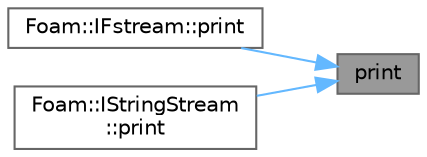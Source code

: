 digraph "print"
{
 // LATEX_PDF_SIZE
  bgcolor="transparent";
  edge [fontname=Helvetica,fontsize=10,labelfontname=Helvetica,labelfontsize=10];
  node [fontname=Helvetica,fontsize=10,shape=box,height=0.2,width=0.4];
  rankdir="RL";
  Node1 [id="Node000001",label="print",height=0.2,width=0.4,color="gray40", fillcolor="grey60", style="filled", fontcolor="black",tooltip=" "];
  Node1 -> Node2 [id="edge1_Node000001_Node000002",dir="back",color="steelblue1",style="solid",tooltip=" "];
  Node2 [id="Node000002",label="Foam::IFstream::print",height=0.2,width=0.4,color="grey40", fillcolor="white", style="filled",URL="$classFoam_1_1IFstream.html#a68926051a5d92c255b3604bcccded648",tooltip=" "];
  Node1 -> Node3 [id="edge2_Node000001_Node000003",dir="back",color="steelblue1",style="solid",tooltip=" "];
  Node3 [id="Node000003",label="Foam::IStringStream\l::print",height=0.2,width=0.4,color="grey40", fillcolor="white", style="filled",URL="$classFoam_1_1IStringStream.html#a68926051a5d92c255b3604bcccded648",tooltip=" "];
}
